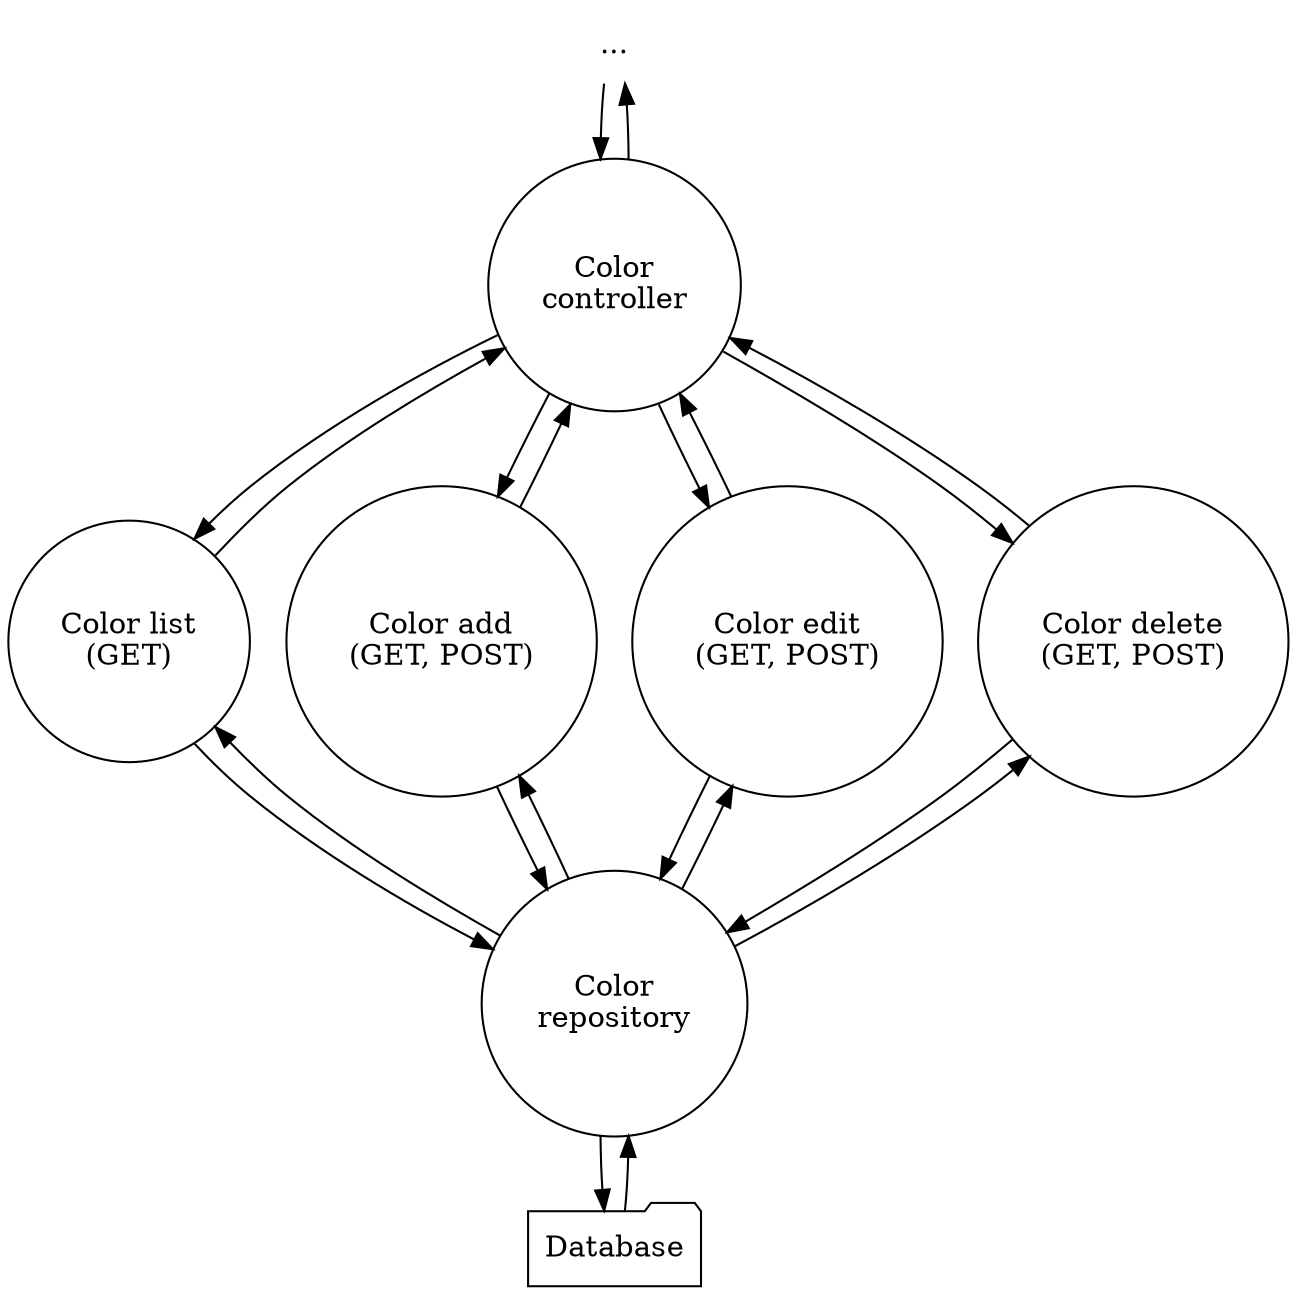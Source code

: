 digraph data_flow_diagram {
    node [ shape = circle ]
    
    "..." [ shape = none ]
    
    "..." -> "Color\ncontroller" -> "..."

    subgraph actions {
        rank = same
        
        "Color list\n(GET)"
        "Color add\n(GET, POST)"
        "Color edit\n(GET, POST)"
        "Color delete\n(GET, POST)"
    }
    
    "Color\ncontroller" -> {
        "Color list\n(GET)"
        "Color add\n(GET, POST)"
        "Color edit\n(GET, POST)"
        "Color delete\n(GET, POST)"
    } -> "Color\ncontroller"
    
    "Color\nrepository" -> {
        "Color list\n(GET)"
        "Color add\n(GET, POST)"
        "Color edit\n(GET, POST)"
        "Color delete\n(GET, POST)"
    } -> "Color\nrepository"
    
    Database [ shape = folder ]
    
    "Color\nrepository" -> Database -> "Color\nrepository"
}
